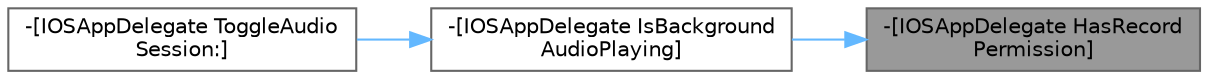 digraph "-[IOSAppDelegate HasRecordPermission]"
{
 // INTERACTIVE_SVG=YES
 // LATEX_PDF_SIZE
  bgcolor="transparent";
  edge [fontname=Helvetica,fontsize=10,labelfontname=Helvetica,labelfontsize=10];
  node [fontname=Helvetica,fontsize=10,shape=box,height=0.2,width=0.4];
  rankdir="RL";
  Node1 [id="Node000001",label="-[IOSAppDelegate HasRecord\lPermission]",height=0.2,width=0.4,color="gray40", fillcolor="grey60", style="filled", fontcolor="black",tooltip=" "];
  Node1 -> Node2 [id="edge1_Node000001_Node000002",dir="back",color="steelblue1",style="solid",tooltip=" "];
  Node2 [id="Node000002",label="-[IOSAppDelegate IsBackground\lAudioPlaying]",height=0.2,width=0.4,color="grey40", fillcolor="white", style="filled",URL="$d6/d94/interfaceIOSAppDelegate.html#ac0bdf9569273ffa32266c32eda380d57",tooltip=" "];
  Node2 -> Node3 [id="edge2_Node000002_Node000003",dir="back",color="steelblue1",style="solid",tooltip=" "];
  Node3 [id="Node000003",label="-[IOSAppDelegate ToggleAudio\lSession:]",height=0.2,width=0.4,color="grey40", fillcolor="white", style="filled",URL="$d6/d94/interfaceIOSAppDelegate.html#a908a518eaa2a06a1b5a3b537ef38288c",tooltip=" "];
}
